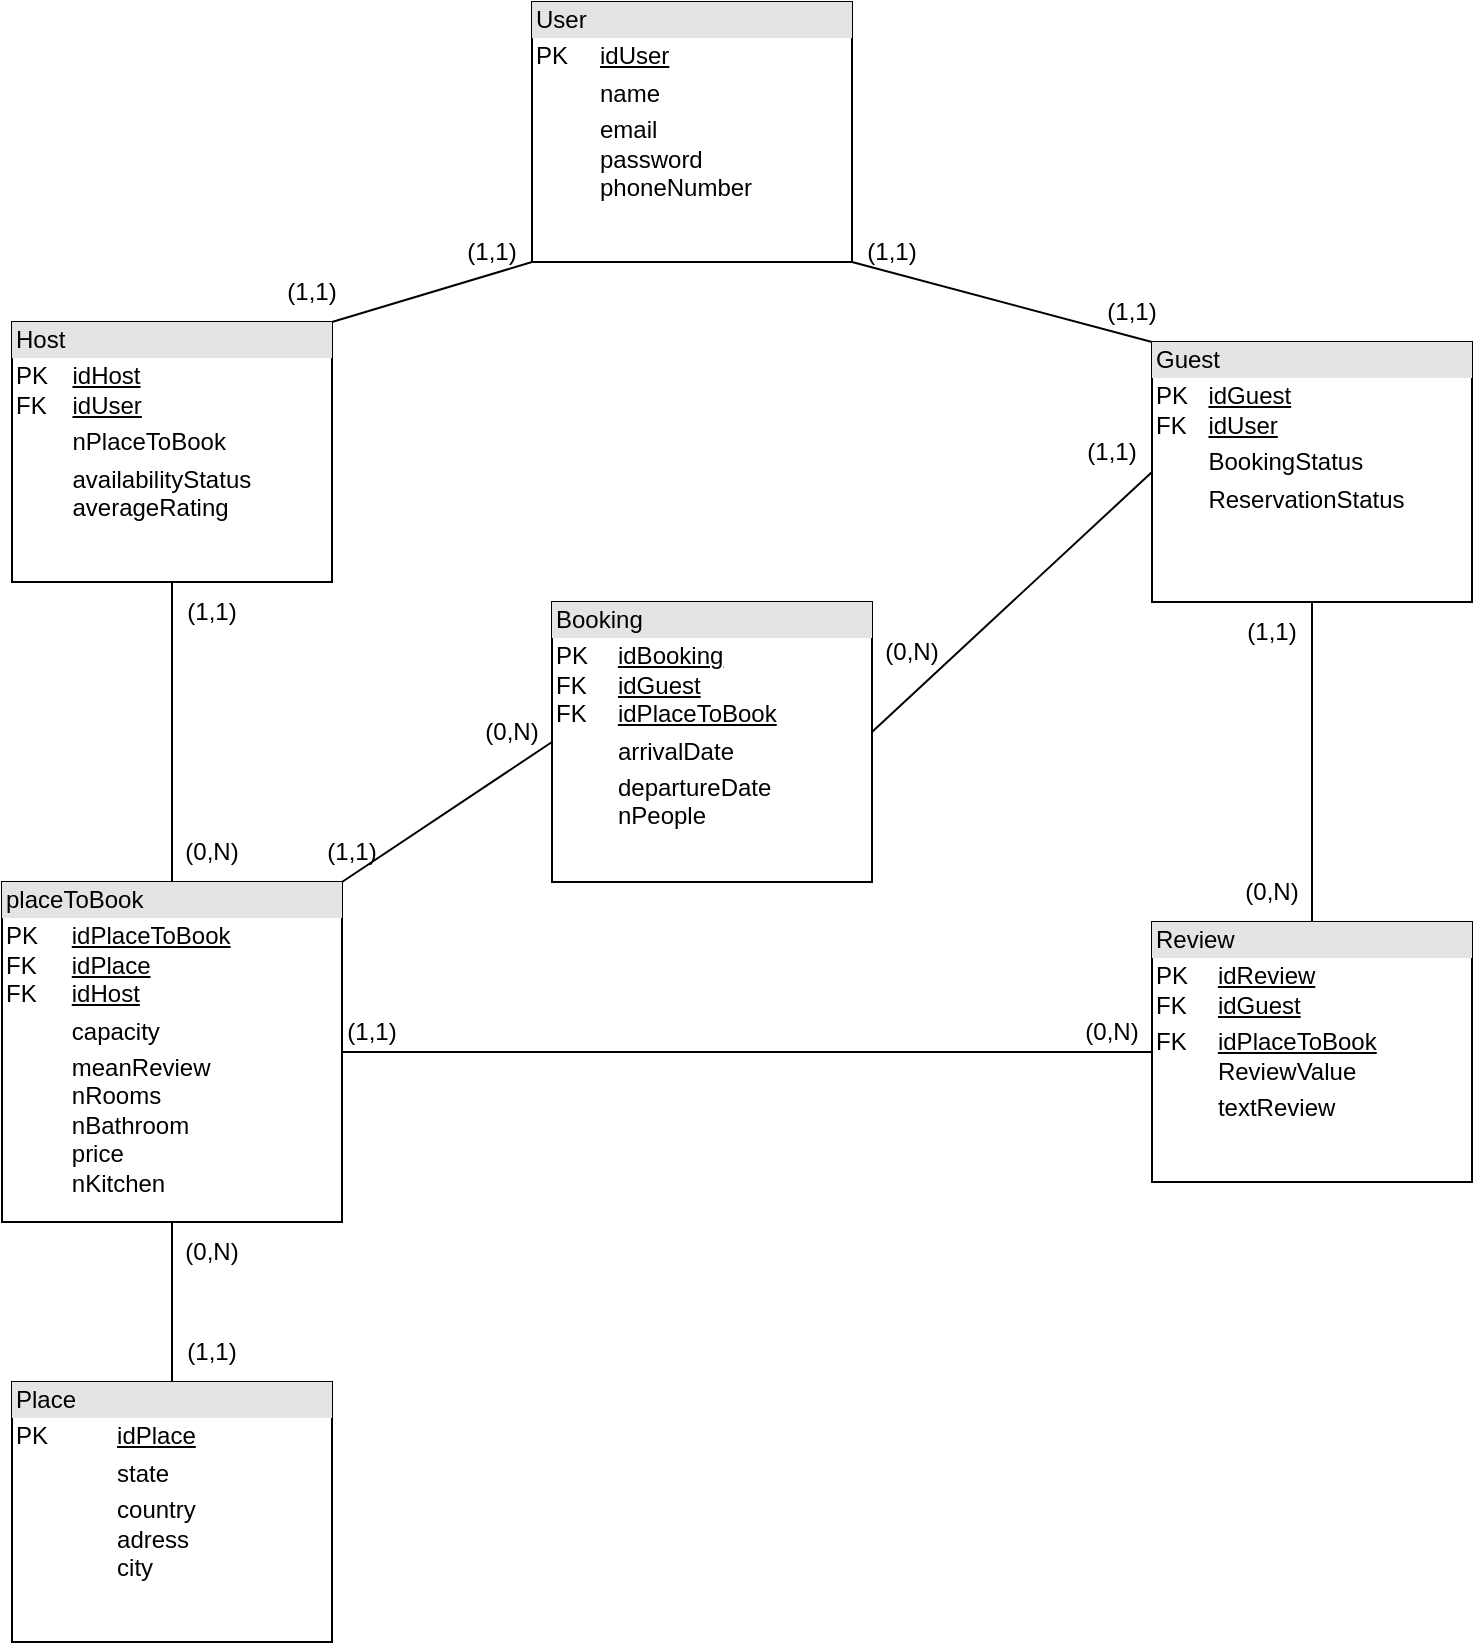 <mxfile version="22.1.7" type="github">
  <diagram name="Page-1" id="c-XvWf1nuEJPv6HslFUw">
    <mxGraphModel dx="880" dy="1544" grid="1" gridSize="10" guides="1" tooltips="1" connect="1" arrows="1" fold="1" page="1" pageScale="1" pageWidth="850" pageHeight="1100" math="0" shadow="0">
      <root>
        <mxCell id="0" />
        <mxCell id="1" parent="0" />
        <mxCell id="XSmtrZI2anY6BbKhn_t8-119" value="&lt;div style=&quot;box-sizing:border-box;width:100%;background:#e4e4e4;padding:2px;&quot;&gt;User&lt;/div&gt;&lt;table style=&quot;width:100%;font-size:1em;&quot; cellpadding=&quot;2&quot; cellspacing=&quot;0&quot;&gt;&lt;tbody&gt;&lt;tr&gt;&lt;td&gt;PK&lt;/td&gt;&lt;td&gt;&lt;u&gt;idUser&lt;/u&gt;&lt;/td&gt;&lt;/tr&gt;&lt;tr&gt;&lt;td&gt;&lt;br&gt;&lt;/td&gt;&lt;td&gt;name&lt;/td&gt;&lt;/tr&gt;&lt;tr&gt;&lt;td&gt;&lt;/td&gt;&lt;td&gt;email&lt;br&gt;password&lt;br&gt;phoneNumber&lt;br&gt;&lt;br&gt;&lt;/td&gt;&lt;/tr&gt;&lt;/tbody&gt;&lt;/table&gt;" style="verticalAlign=top;align=left;overflow=fill;html=1;whiteSpace=wrap;" parent="1" vertex="1">
          <mxGeometry x="290" y="-40" width="160" height="130" as="geometry" />
        </mxCell>
        <mxCell id="XSmtrZI2anY6BbKhn_t8-120" value="&lt;div style=&quot;box-sizing:border-box;width:100%;background:#e4e4e4;padding:2px;&quot;&gt;Host&lt;/div&gt;&lt;table style=&quot;width:100%;font-size:1em;&quot; cellpadding=&quot;2&quot; cellspacing=&quot;0&quot;&gt;&lt;tbody&gt;&lt;tr&gt;&lt;td&gt;PK&lt;br&gt;FK&lt;/td&gt;&lt;td&gt;&lt;u&gt;idHost&lt;br&gt;idUser&lt;/u&gt;&lt;/td&gt;&lt;/tr&gt;&lt;tr&gt;&lt;td&gt;&lt;br&gt;&lt;/td&gt;&lt;td&gt;nPlaceToBook&lt;/td&gt;&lt;/tr&gt;&lt;tr&gt;&lt;td&gt;&lt;/td&gt;&lt;td&gt;availabilityStatus&lt;br&gt;averageRating&lt;br&gt;&lt;br&gt;&lt;br&gt;&lt;/td&gt;&lt;/tr&gt;&lt;/tbody&gt;&lt;/table&gt;" style="verticalAlign=top;align=left;overflow=fill;html=1;whiteSpace=wrap;" parent="1" vertex="1">
          <mxGeometry x="30" y="120" width="160" height="130" as="geometry" />
        </mxCell>
        <mxCell id="XSmtrZI2anY6BbKhn_t8-121" value="&lt;div style=&quot;box-sizing:border-box;width:100%;background:#e4e4e4;padding:2px;&quot;&gt;Guest&lt;/div&gt;&lt;table style=&quot;width:100%;font-size:1em;&quot; cellpadding=&quot;2&quot; cellspacing=&quot;0&quot;&gt;&lt;tbody&gt;&lt;tr&gt;&lt;td&gt;PK&lt;br&gt;FK&lt;/td&gt;&lt;td&gt;&lt;u&gt;idGuest&lt;br&gt;idUser&lt;/u&gt;&lt;/td&gt;&lt;/tr&gt;&lt;tr&gt;&lt;td&gt;&lt;br&gt;&lt;/td&gt;&lt;td&gt;BookingStatus&lt;/td&gt;&lt;/tr&gt;&lt;tr&gt;&lt;td&gt;&lt;/td&gt;&lt;td&gt;ReservationStatus&lt;br&gt;&lt;br&gt;&lt;/td&gt;&lt;/tr&gt;&lt;/tbody&gt;&lt;/table&gt;" style="verticalAlign=top;align=left;overflow=fill;html=1;whiteSpace=wrap;" parent="1" vertex="1">
          <mxGeometry x="600" y="130" width="160" height="130" as="geometry" />
        </mxCell>
        <mxCell id="XSmtrZI2anY6BbKhn_t8-122" value="&lt;div style=&quot;box-sizing:border-box;width:100%;background:#e4e4e4;padding:2px;&quot;&gt;Booking&lt;/div&gt;&lt;table style=&quot;width:100%;font-size:1em;&quot; cellpadding=&quot;2&quot; cellspacing=&quot;0&quot;&gt;&lt;tbody&gt;&lt;tr&gt;&lt;td&gt;PK&lt;br&gt;FK&lt;br&gt;FK&lt;/td&gt;&lt;td&gt;&lt;u&gt;idBooking&lt;br&gt;idGuest&lt;br&gt;idPlaceToBook&lt;br&gt;&lt;/u&gt;&lt;/td&gt;&lt;/tr&gt;&lt;tr&gt;&lt;td&gt;&lt;br&gt;&lt;/td&gt;&lt;td&gt;arrivalDate&lt;/td&gt;&lt;/tr&gt;&lt;tr&gt;&lt;td&gt;&lt;/td&gt;&lt;td&gt;departureDate&lt;br&gt;nPeople&lt;br&gt;&lt;br&gt;&lt;/td&gt;&lt;/tr&gt;&lt;/tbody&gt;&lt;/table&gt;" style="verticalAlign=top;align=left;overflow=fill;html=1;whiteSpace=wrap;" parent="1" vertex="1">
          <mxGeometry x="300" y="260" width="160" height="140" as="geometry" />
        </mxCell>
        <mxCell id="XSmtrZI2anY6BbKhn_t8-123" value="&lt;div style=&quot;box-sizing:border-box;width:100%;background:#e4e4e4;padding:2px;&quot;&gt;Review&lt;br&gt;&lt;/div&gt;&lt;table style=&quot;width:100%;font-size:1em;&quot; cellpadding=&quot;2&quot; cellspacing=&quot;0&quot;&gt;&lt;tbody&gt;&lt;tr&gt;&lt;td&gt;PK&lt;br&gt;FK&lt;/td&gt;&lt;td&gt;&lt;u&gt;idReview&lt;br&gt;idGuest&lt;/u&gt;&lt;/td&gt;&lt;/tr&gt;&lt;tr&gt;&lt;td&gt;FK&lt;br&gt;&lt;br&gt;&lt;/td&gt;&lt;td&gt;&lt;u&gt;idPlaceToBook&lt;/u&gt;&lt;br&gt;ReviewValue&lt;/td&gt;&lt;/tr&gt;&lt;tr&gt;&lt;td&gt;&lt;/td&gt;&lt;td&gt;textReview&lt;br&gt;&lt;br&gt;&lt;br&gt;&lt;/td&gt;&lt;/tr&gt;&lt;/tbody&gt;&lt;/table&gt;" style="verticalAlign=top;align=left;overflow=fill;html=1;whiteSpace=wrap;" parent="1" vertex="1">
          <mxGeometry x="600" y="420" width="160" height="130" as="geometry" />
        </mxCell>
        <mxCell id="XSmtrZI2anY6BbKhn_t8-124" value="&lt;div style=&quot;box-sizing:border-box;width:100%;background:#e4e4e4;padding:2px;&quot;&gt;&lt;div&gt;placeToBook&lt;/div&gt;&lt;/div&gt;&lt;table style=&quot;width:100%;font-size:1em;&quot; cellpadding=&quot;2&quot; cellspacing=&quot;0&quot;&gt;&lt;tbody&gt;&lt;tr&gt;&lt;td&gt;PK&lt;br&gt;FK&lt;br&gt;FK&lt;/td&gt;&lt;td&gt;&lt;u&gt;idPlaceToBook&lt;br&gt;idPlace&lt;br&gt;idHost&lt;br&gt;&lt;/u&gt;&lt;/td&gt;&lt;/tr&gt;&lt;tr&gt;&lt;td&gt;&lt;br&gt;&lt;/td&gt;&lt;td&gt;capacity&lt;br&gt;&lt;/td&gt;&lt;/tr&gt;&lt;tr&gt;&lt;td&gt;&lt;/td&gt;&lt;td&gt;meanReview&lt;br&gt;nRooms&lt;br&gt;nBathroom&lt;br&gt;price&lt;br&gt;nKitchen&lt;br&gt;&lt;br&gt;&lt;br&gt;&lt;/td&gt;&lt;/tr&gt;&lt;/tbody&gt;&lt;/table&gt;" style="verticalAlign=top;align=left;overflow=fill;html=1;whiteSpace=wrap;" parent="1" vertex="1">
          <mxGeometry x="25" y="400" width="170" height="170" as="geometry" />
        </mxCell>
        <mxCell id="XSmtrZI2anY6BbKhn_t8-125" value="&lt;div style=&quot;box-sizing:border-box;width:100%;background:#e4e4e4;padding:2px;&quot;&gt;Place&lt;br&gt;&lt;/div&gt;&lt;table style=&quot;width:100%;font-size:1em;&quot; cellpadding=&quot;2&quot; cellspacing=&quot;0&quot;&gt;&lt;tbody&gt;&lt;tr&gt;&lt;td&gt;PK&lt;/td&gt;&lt;td&gt;&lt;u&gt;idPlace&lt;/u&gt;&lt;/td&gt;&lt;/tr&gt;&lt;tr&gt;&lt;td&gt;&lt;br&gt;&lt;/td&gt;&lt;td&gt;state&lt;/td&gt;&lt;/tr&gt;&lt;tr&gt;&lt;td&gt;&lt;/td&gt;&lt;td&gt;country&lt;br&gt;adress&lt;br&gt;city&lt;br&gt;&lt;br&gt;&lt;/td&gt;&lt;/tr&gt;&lt;/tbody&gt;&lt;/table&gt;" style="verticalAlign=top;align=left;overflow=fill;html=1;whiteSpace=wrap;" parent="1" vertex="1">
          <mxGeometry x="30" y="650" width="160" height="130" as="geometry" />
        </mxCell>
        <mxCell id="VrHNxI-5c4dDN8VgxiHL-3" value="(1,1)" style="text;html=1;strokeColor=none;fillColor=none;align=center;verticalAlign=middle;whiteSpace=wrap;rounded=0;" parent="1" vertex="1">
          <mxGeometry x="150" y="90" width="60" height="30" as="geometry" />
        </mxCell>
        <mxCell id="VrHNxI-5c4dDN8VgxiHL-4" value="(1,1)" style="text;html=1;strokeColor=none;fillColor=none;align=center;verticalAlign=middle;whiteSpace=wrap;rounded=0;" parent="1" vertex="1">
          <mxGeometry x="240" y="70" width="60" height="30" as="geometry" />
        </mxCell>
        <mxCell id="VrHNxI-5c4dDN8VgxiHL-5" value="(1,1)" style="text;html=1;strokeColor=none;fillColor=none;align=center;verticalAlign=middle;whiteSpace=wrap;rounded=0;" parent="1" vertex="1">
          <mxGeometry x="560" y="100" width="60" height="30" as="geometry" />
        </mxCell>
        <mxCell id="VrHNxI-5c4dDN8VgxiHL-6" value="(1,1)" style="text;html=1;strokeColor=none;fillColor=none;align=center;verticalAlign=middle;whiteSpace=wrap;rounded=0;" parent="1" vertex="1">
          <mxGeometry x="440" y="70" width="60" height="30" as="geometry" />
        </mxCell>
        <mxCell id="VrHNxI-5c4dDN8VgxiHL-8" value="(1,1)" style="text;html=1;strokeColor=none;fillColor=none;align=center;verticalAlign=middle;whiteSpace=wrap;rounded=0;" parent="1" vertex="1">
          <mxGeometry x="630" y="260" width="60" height="30" as="geometry" />
        </mxCell>
        <mxCell id="VrHNxI-5c4dDN8VgxiHL-9" value="(0,N)" style="text;html=1;strokeColor=none;fillColor=none;align=center;verticalAlign=middle;whiteSpace=wrap;rounded=0;" parent="1" vertex="1">
          <mxGeometry x="630" y="390" width="60" height="30" as="geometry" />
        </mxCell>
        <mxCell id="VrHNxI-5c4dDN8VgxiHL-11" value="(1,1)" style="text;html=1;strokeColor=none;fillColor=none;align=center;verticalAlign=middle;whiteSpace=wrap;rounded=0;" parent="1" vertex="1">
          <mxGeometry x="100" y="250" width="60" height="30" as="geometry" />
        </mxCell>
        <mxCell id="VrHNxI-5c4dDN8VgxiHL-12" value="(0,N)" style="text;html=1;strokeColor=none;fillColor=none;align=center;verticalAlign=middle;whiteSpace=wrap;rounded=0;" parent="1" vertex="1">
          <mxGeometry x="100" y="370" width="60" height="30" as="geometry" />
        </mxCell>
        <mxCell id="VrHNxI-5c4dDN8VgxiHL-14" value="(0,N)" style="text;html=1;strokeColor=none;fillColor=none;align=center;verticalAlign=middle;whiteSpace=wrap;rounded=0;" parent="1" vertex="1">
          <mxGeometry x="100" y="570" width="60" height="30" as="geometry" />
        </mxCell>
        <mxCell id="VrHNxI-5c4dDN8VgxiHL-15" value="(1,1)" style="text;html=1;strokeColor=none;fillColor=none;align=center;verticalAlign=middle;whiteSpace=wrap;rounded=0;" parent="1" vertex="1">
          <mxGeometry x="100" y="620" width="60" height="30" as="geometry" />
        </mxCell>
        <mxCell id="VrHNxI-5c4dDN8VgxiHL-17" value="(1,1)" style="text;html=1;strokeColor=none;fillColor=none;align=center;verticalAlign=middle;whiteSpace=wrap;rounded=0;" parent="1" vertex="1">
          <mxGeometry x="180" y="460" width="60" height="30" as="geometry" />
        </mxCell>
        <mxCell id="VrHNxI-5c4dDN8VgxiHL-18" value="(0,N)" style="text;html=1;strokeColor=none;fillColor=none;align=center;verticalAlign=middle;whiteSpace=wrap;rounded=0;" parent="1" vertex="1">
          <mxGeometry x="550" y="460" width="60" height="30" as="geometry" />
        </mxCell>
        <mxCell id="VrHNxI-5c4dDN8VgxiHL-19" value="" style="endArrow=none;html=1;rounded=0;entryX=0;entryY=1;entryDx=0;entryDy=0;exitX=1;exitY=0;exitDx=0;exitDy=0;" parent="1" source="XSmtrZI2anY6BbKhn_t8-120" target="XSmtrZI2anY6BbKhn_t8-119" edge="1">
          <mxGeometry width="50" height="50" relative="1" as="geometry">
            <mxPoint x="370" y="240" as="sourcePoint" />
            <mxPoint x="320" y="180" as="targetPoint" />
          </mxGeometry>
        </mxCell>
        <mxCell id="VrHNxI-5c4dDN8VgxiHL-22" value="" style="endArrow=none;html=1;rounded=0;entryX=1;entryY=1;entryDx=0;entryDy=0;exitX=0;exitY=0;exitDx=0;exitDy=0;" parent="1" source="XSmtrZI2anY6BbKhn_t8-121" target="XSmtrZI2anY6BbKhn_t8-119" edge="1">
          <mxGeometry width="50" height="50" relative="1" as="geometry">
            <mxPoint x="370" y="240" as="sourcePoint" />
            <mxPoint x="430" y="190" as="targetPoint" />
          </mxGeometry>
        </mxCell>
        <mxCell id="VrHNxI-5c4dDN8VgxiHL-23" value="" style="endArrow=none;html=1;rounded=0;entryX=0.5;entryY=1;entryDx=0;entryDy=0;exitX=0.5;exitY=0;exitDx=0;exitDy=0;" parent="1" source="XSmtrZI2anY6BbKhn_t8-124" target="XSmtrZI2anY6BbKhn_t8-120" edge="1">
          <mxGeometry width="50" height="50" relative="1" as="geometry">
            <mxPoint x="370" y="430" as="sourcePoint" />
            <mxPoint x="420" y="380" as="targetPoint" />
          </mxGeometry>
        </mxCell>
        <mxCell id="VrHNxI-5c4dDN8VgxiHL-24" value="" style="endArrow=none;html=1;rounded=0;entryX=0;entryY=0.5;entryDx=0;entryDy=0;exitX=1;exitY=0.5;exitDx=0;exitDy=0;" parent="1" source="XSmtrZI2anY6BbKhn_t8-124" target="XSmtrZI2anY6BbKhn_t8-123" edge="1">
          <mxGeometry width="50" height="50" relative="1" as="geometry">
            <mxPoint x="370" y="530" as="sourcePoint" />
            <mxPoint x="420" y="480" as="targetPoint" />
          </mxGeometry>
        </mxCell>
        <mxCell id="VrHNxI-5c4dDN8VgxiHL-25" value="" style="endArrow=none;html=1;rounded=0;entryX=0.5;entryY=1;entryDx=0;entryDy=0;exitX=0.5;exitY=0;exitDx=0;exitDy=0;" parent="1" source="XSmtrZI2anY6BbKhn_t8-123" target="XSmtrZI2anY6BbKhn_t8-121" edge="1">
          <mxGeometry width="50" height="50" relative="1" as="geometry">
            <mxPoint x="370" y="430" as="sourcePoint" />
            <mxPoint x="540" y="340" as="targetPoint" />
          </mxGeometry>
        </mxCell>
        <mxCell id="VrHNxI-5c4dDN8VgxiHL-26" value="" style="endArrow=none;html=1;rounded=0;entryX=0.5;entryY=1;entryDx=0;entryDy=0;exitX=0.5;exitY=0;exitDx=0;exitDy=0;" parent="1" source="XSmtrZI2anY6BbKhn_t8-125" target="XSmtrZI2anY6BbKhn_t8-124" edge="1">
          <mxGeometry width="50" height="50" relative="1" as="geometry">
            <mxPoint x="370" y="720" as="sourcePoint" />
            <mxPoint x="420" y="670" as="targetPoint" />
          </mxGeometry>
        </mxCell>
        <mxCell id="VrHNxI-5c4dDN8VgxiHL-28" value="" style="endArrow=none;html=1;rounded=0;entryX=1;entryY=0;entryDx=0;entryDy=0;exitX=0;exitY=0.5;exitDx=0;exitDy=0;" parent="1" source="XSmtrZI2anY6BbKhn_t8-122" target="XSmtrZI2anY6BbKhn_t8-124" edge="1">
          <mxGeometry width="50" height="50" relative="1" as="geometry">
            <mxPoint x="370" y="330" as="sourcePoint" />
            <mxPoint x="420" y="280" as="targetPoint" />
          </mxGeometry>
        </mxCell>
        <mxCell id="VrHNxI-5c4dDN8VgxiHL-29" value="" style="endArrow=none;html=1;rounded=0;entryX=0;entryY=0.5;entryDx=0;entryDy=0;exitX=1;exitY=0.464;exitDx=0;exitDy=0;exitPerimeter=0;" parent="1" source="XSmtrZI2anY6BbKhn_t8-122" target="XSmtrZI2anY6BbKhn_t8-121" edge="1">
          <mxGeometry width="50" height="50" relative="1" as="geometry">
            <mxPoint x="370" y="330" as="sourcePoint" />
            <mxPoint x="420" y="280" as="targetPoint" />
          </mxGeometry>
        </mxCell>
        <mxCell id="VrHNxI-5c4dDN8VgxiHL-30" value="(1,1)" style="text;html=1;strokeColor=none;fillColor=none;align=center;verticalAlign=middle;whiteSpace=wrap;rounded=0;" parent="1" vertex="1">
          <mxGeometry x="170" y="370" width="60" height="30" as="geometry" />
        </mxCell>
        <mxCell id="VrHNxI-5c4dDN8VgxiHL-31" value="(0,N)" style="text;html=1;strokeColor=none;fillColor=none;align=center;verticalAlign=middle;whiteSpace=wrap;rounded=0;" parent="1" vertex="1">
          <mxGeometry x="250" y="310" width="60" height="30" as="geometry" />
        </mxCell>
        <mxCell id="VrHNxI-5c4dDN8VgxiHL-33" value="(1,1)" style="text;html=1;strokeColor=none;fillColor=none;align=center;verticalAlign=middle;whiteSpace=wrap;rounded=0;" parent="1" vertex="1">
          <mxGeometry x="550" y="170" width="60" height="30" as="geometry" />
        </mxCell>
        <mxCell id="VrHNxI-5c4dDN8VgxiHL-34" value="(0,N)" style="text;html=1;strokeColor=none;fillColor=none;align=center;verticalAlign=middle;whiteSpace=wrap;rounded=0;" parent="1" vertex="1">
          <mxGeometry x="450" y="270" width="60" height="30" as="geometry" />
        </mxCell>
      </root>
    </mxGraphModel>
  </diagram>
</mxfile>
